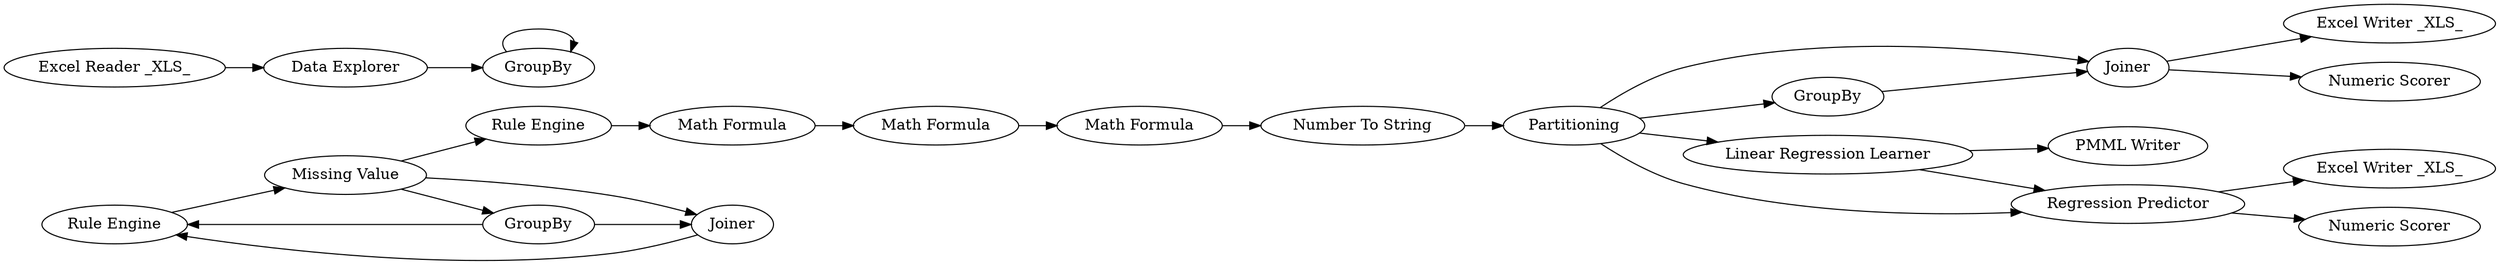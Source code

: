 digraph {
	7 -> 8
	14 -> 16
	8 -> 9
	13 -> 14
	2 -> 3
	8 -> 5
	12 -> 13
	18 -> 19
	8 -> 6
	14 -> 15
	1 -> 2
	11 -> 12
	10 -> 11
	5 -> 7
	3 -> 3
	15 -> 16
	14 -> 18
	19 -> 22
	6 -> 7
	16 -> 23
	19 -> 20
	5 -> 6
	9 -> 10
	18 -> 21
	16 -> 17
	14 -> 19
	7 [label="Rule Engine"]
	9 [label="Rule Engine"]
	18 [label="Linear Regression Learner"]
	21 [label="PMML Writer"]
	8 [label="Missing Value"]
	17 [label="Numeric Scorer"]
	3 [label=GroupBy]
	19 [label="Regression Predictor"]
	6 [label=Joiner]
	15 [label=GroupBy]
	12 [label="Math Formula"]
	10 [label="Math Formula"]
	16 [label=Joiner]
	1 [label="Excel Reader _XLS_"]
	22 [label="Excel Writer _XLS_"]
	11 [label="Math Formula"]
	23 [label="Excel Writer _XLS_"]
	14 [label=Partitioning]
	5 [label=GroupBy]
	13 [label="Number To String"]
	20 [label="Numeric Scorer"]
	2 [label="Data Explorer"]
	rankdir=LR
}

